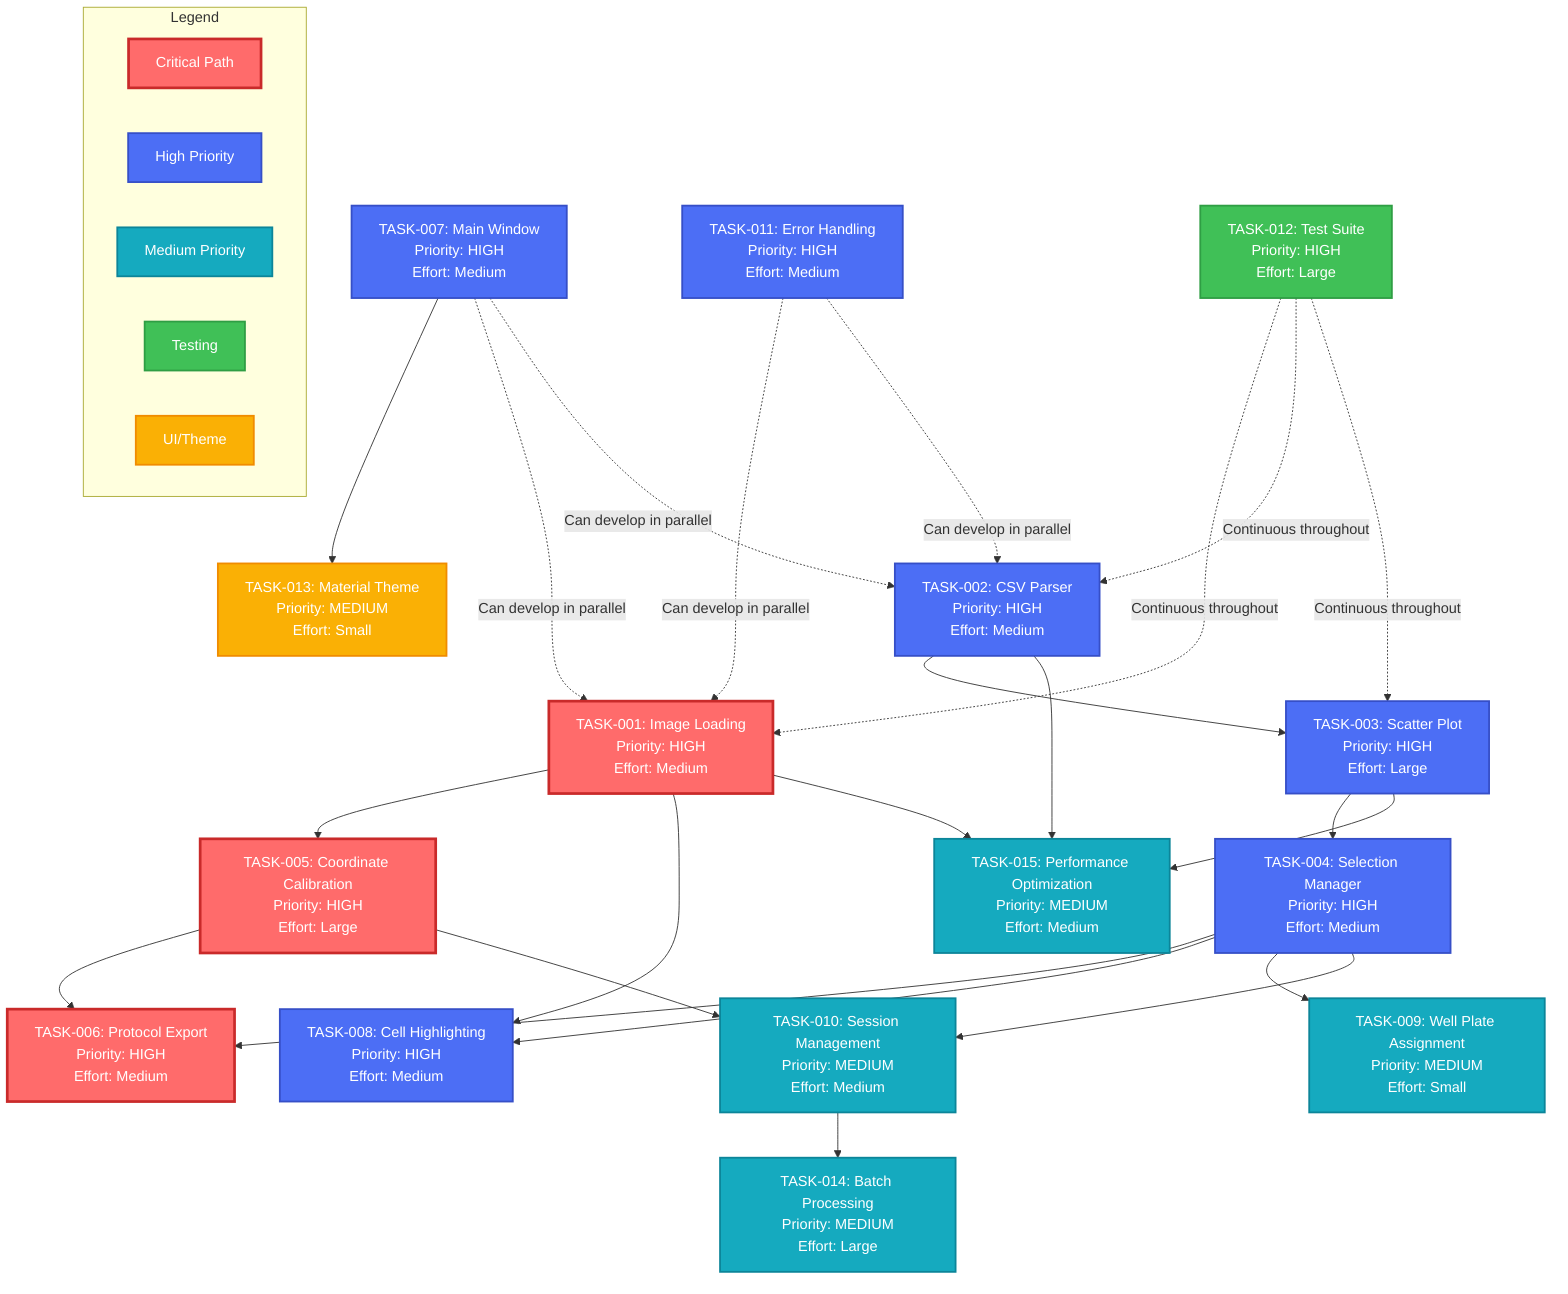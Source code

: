 graph TD
    %% Critical Path highlighted in red
    classDef critical fill:#ff6b6b,stroke:#c92a2a,stroke-width:3px,color:#fff
    classDef high fill:#4c6ef5,stroke:#364fc7,stroke-width:2px,color:#fff
    classDef medium fill:#15aabf,stroke:#0c8599,stroke-width:2px,color:#fff
    classDef testing fill:#40c057,stroke:#2f9e44,stroke-width:2px,color:#fff
    classDef ui fill:#fab005,stroke:#f08c00,stroke-width:2px,color:#fff

    %% Infrastructure and Framework
    TASK-007[TASK-007: Main Window<br/>Priority: HIGH<br/>Effort: Medium]:::high
    TASK-011[TASK-011: Error Handling<br/>Priority: HIGH<br/>Effort: Medium]:::high
    
    %% Data Input
    TASK-001[TASK-001: Image Loading<br/>Priority: HIGH<br/>Effort: Medium]:::critical
    TASK-002[TASK-002: CSV Parser<br/>Priority: HIGH<br/>Effort: Medium]:::high
    
    %% Visualization
    TASK-003[TASK-003: Scatter Plot<br/>Priority: HIGH<br/>Effort: Large]:::high
    
    %% Selection System
    TASK-004[TASK-004: Selection Manager<br/>Priority: HIGH<br/>Effort: Medium]:::high
    
    %% Calibration
    TASK-005[TASK-005: Coordinate Calibration<br/>Priority: HIGH<br/>Effort: Large]:::critical
    
    %% Export
    TASK-006[TASK-006: Protocol Export<br/>Priority: HIGH<br/>Effort: Medium]:::critical
    
    %% Image Integration
    TASK-008[TASK-008: Cell Highlighting<br/>Priority: HIGH<br/>Effort: Medium]:::high
    
    %% Well Plate
    TASK-009[TASK-009: Well Plate Assignment<br/>Priority: MEDIUM<br/>Effort: Small]:::medium
    
    %% Session Management
    TASK-010[TASK-010: Session Management<br/>Priority: MEDIUM<br/>Effort: Medium]:::medium
    
    %% Testing
    TASK-012[TASK-012: Test Suite<br/>Priority: HIGH<br/>Effort: Large]:::testing
    
    %% UI Theme
    TASK-013[TASK-013: Material Theme<br/>Priority: MEDIUM<br/>Effort: Small]:::ui
    
    %% Batch Processing
    TASK-014[TASK-014: Batch Processing<br/>Priority: MEDIUM<br/>Effort: Large]:::medium
    
    %% Performance
    TASK-015[TASK-015: Performance Optimization<br/>Priority: MEDIUM<br/>Effort: Medium]:::medium

    %% Dependencies
    TASK-002 --> TASK-003
    TASK-003 --> TASK-004
    TASK-001 --> TASK-005
    TASK-001 --> TASK-008
    TASK-004 --> TASK-006
    TASK-005 --> TASK-006
    TASK-004 --> TASK-008
    TASK-004 --> TASK-009
    TASK-004 --> TASK-010
    TASK-005 --> TASK-010
    TASK-007 --> TASK-013
    TASK-010 --> TASK-014
    TASK-001 --> TASK-015
    TASK-002 --> TASK-015
    TASK-003 --> TASK-015

    %% Parallel development indicators
    TASK-007 -.->|Can develop in parallel| TASK-001
    TASK-007 -.->|Can develop in parallel| TASK-002
    TASK-011 -.->|Can develop in parallel| TASK-001
    TASK-011 -.->|Can develop in parallel| TASK-002
    TASK-012 -.->|Continuous throughout| TASK-001
    TASK-012 -.->|Continuous throughout| TASK-002
    TASK-012 -.->|Continuous throughout| TASK-003

    %% Legend
    subgraph Legend
        L1[Critical Path]:::critical
        L2[High Priority]:::high
        L3[Medium Priority]:::medium
        L4[Testing]:::testing
        L5[UI/Theme]:::ui
    end